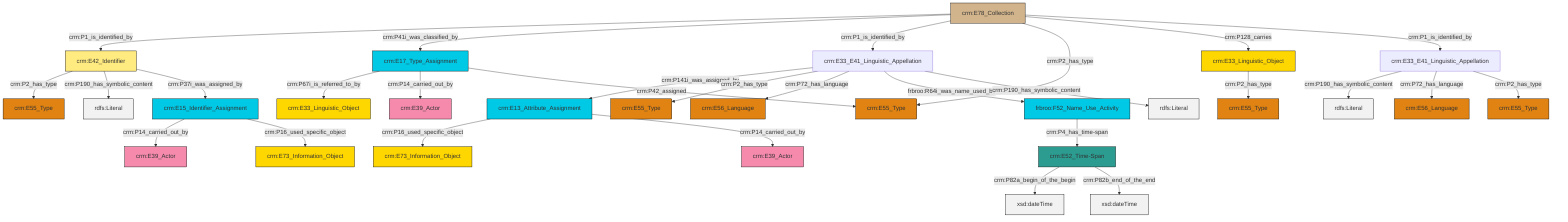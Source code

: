 graph TD
classDef Literal fill:#f2f2f2,stroke:#000000;
classDef CRM_Entity fill:#FFFFFF,stroke:#000000;
classDef Temporal_Entity fill:#00C9E6, stroke:#000000;
classDef Type fill:#E18312, stroke:#000000;
classDef Time-Span fill:#2C9C91, stroke:#000000;
classDef Appellation fill:#FFEB7F, stroke:#000000;
classDef Place fill:#008836, stroke:#000000;
classDef Persistent_Item fill:#B266B2, stroke:#000000;
classDef Conceptual_Object fill:#FFD700, stroke:#000000;
classDef Physical_Thing fill:#D2B48C, stroke:#000000;
classDef Actor fill:#f58aad, stroke:#000000;
classDef PC_Classes fill:#4ce600, stroke:#000000;
classDef Multi fill:#cccccc,stroke:#000000;

2["crm:E17_Type_Assignment"]:::Temporal_Entity -->|crm:P67i_is_referred_to_by| 3["crm:E33_Linguistic_Object"]:::Conceptual_Object
4["crm:E52_Time-Span"]:::Time-Span -->|crm:P82a_begin_of_the_begin| 5[xsd:dateTime]:::Literal
6["crm:E78_Collection"]:::Physical_Thing -->|crm:P1_is_identified_by| 0["crm:E42_Identifier"]:::Appellation
4["crm:E52_Time-Span"]:::Time-Span -->|crm:P82b_end_of_the_end| 7[xsd:dateTime]:::Literal
6["crm:E78_Collection"]:::Physical_Thing -->|crm:P41i_was_classified_by| 2["crm:E17_Type_Assignment"]:::Temporal_Entity
12["crm:E13_Attribute_Assignment"]:::Temporal_Entity -->|crm:P16_used_specific_object| 13["crm:E73_Information_Object"]:::Conceptual_Object
18["crm:E15_Identifier_Assignment"]:::Temporal_Entity -->|crm:P14_carried_out_by| 19["crm:E39_Actor"]:::Actor
6["crm:E78_Collection"]:::Physical_Thing -->|crm:P1_is_identified_by| 22["crm:E33_E41_Linguistic_Appellation"]:::Default
18["crm:E15_Identifier_Assignment"]:::Temporal_Entity -->|crm:P16_used_specific_object| 27["crm:E73_Information_Object"]:::Conceptual_Object
0["crm:E42_Identifier"]:::Appellation -->|crm:P2_has_type| 25["crm:E55_Type"]:::Type
20["crm:E33_E41_Linguistic_Appellation"]:::Default -->|crm:P190_has_symbolic_content| 30[rdfs:Literal]:::Literal
20["crm:E33_E41_Linguistic_Appellation"]:::Default -->|crm:P72_has_language| 28["crm:E56_Language"]:::Type
6["crm:E78_Collection"]:::Physical_Thing -->|crm:P2_has_type| 35["crm:E55_Type"]:::Type
0["crm:E42_Identifier"]:::Appellation -->|crm:P190_has_symbolic_content| 41[rdfs:Literal]:::Literal
20["crm:E33_E41_Linguistic_Appellation"]:::Default -->|crm:P2_has_type| 42["crm:E55_Type"]:::Type
22["crm:E33_E41_Linguistic_Appellation"]:::Default -->|crm:P141i_was_assigned_by| 12["crm:E13_Attribute_Assignment"]:::Temporal_Entity
23["frbroo:F52_Name_Use_Activity"]:::Temporal_Entity -->|crm:P4_has_time-span| 4["crm:E52_Time-Span"]:::Time-Span
22["crm:E33_E41_Linguistic_Appellation"]:::Default -->|crm:P2_has_type| 31["crm:E55_Type"]:::Type
6["crm:E78_Collection"]:::Physical_Thing -->|crm:P128_carries| 10["crm:E33_Linguistic_Object"]:::Conceptual_Object
2["crm:E17_Type_Assignment"]:::Temporal_Entity -->|crm:P14_carried_out_by| 36["crm:E39_Actor"]:::Actor
22["crm:E33_E41_Linguistic_Appellation"]:::Default -->|crm:P72_has_language| 14["crm:E56_Language"]:::Type
22["crm:E33_E41_Linguistic_Appellation"]:::Default -->|frbroo:R64i_was_name_used_by| 23["frbroo:F52_Name_Use_Activity"]:::Temporal_Entity
10["crm:E33_Linguistic_Object"]:::Conceptual_Object -->|crm:P2_has_type| 16["crm:E55_Type"]:::Type
22["crm:E33_E41_Linguistic_Appellation"]:::Default -->|crm:P190_has_symbolic_content| 46[rdfs:Literal]:::Literal
0["crm:E42_Identifier"]:::Appellation -->|crm:P37i_was_assigned_by| 18["crm:E15_Identifier_Assignment"]:::Temporal_Entity
2["crm:E17_Type_Assignment"]:::Temporal_Entity -->|crm:P42_assigned| 35["crm:E55_Type"]:::Type
12["crm:E13_Attribute_Assignment"]:::Temporal_Entity -->|crm:P14_carried_out_by| 8["crm:E39_Actor"]:::Actor
6["crm:E78_Collection"]:::Physical_Thing -->|crm:P1_is_identified_by| 20["crm:E33_E41_Linguistic_Appellation"]:::Default